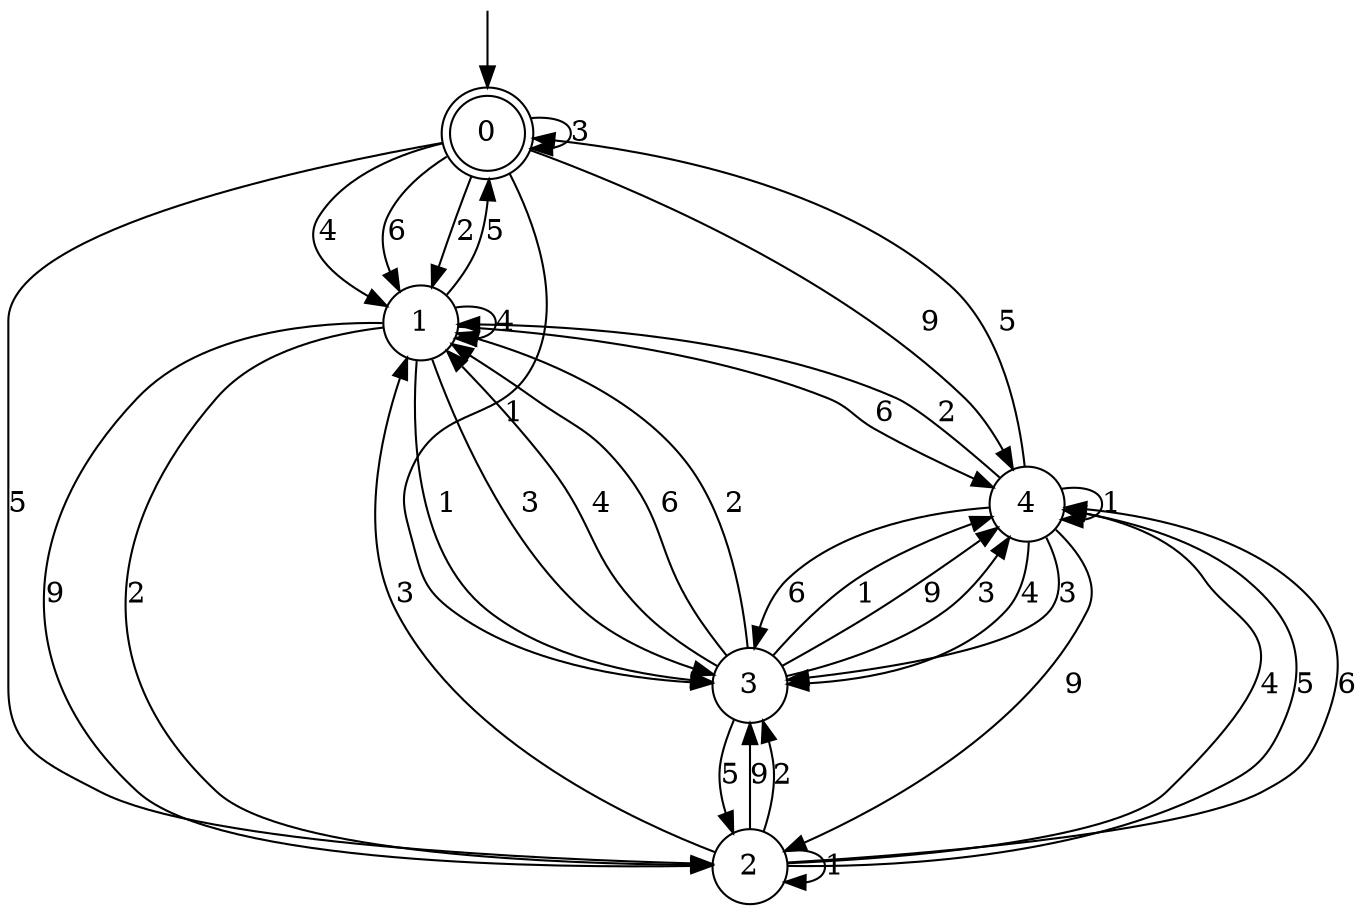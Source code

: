 digraph g {

	s0 [shape="doublecircle" label="0"];
	s1 [shape="circle" label="1"];
	s2 [shape="circle" label="2"];
	s3 [shape="circle" label="3"];
	s4 [shape="circle" label="4"];
	s0 -> s1 [label="4"];
	s0 -> s2 [label="5"];
	s0 -> s1 [label="6"];
	s0 -> s3 [label="1"];
	s0 -> s4 [label="9"];
	s0 -> s1 [label="2"];
	s0 -> s0 [label="3"];
	s1 -> s1 [label="4"];
	s1 -> s0 [label="5"];
	s1 -> s4 [label="6"];
	s1 -> s3 [label="1"];
	s1 -> s2 [label="9"];
	s1 -> s2 [label="2"];
	s1 -> s3 [label="3"];
	s2 -> s4 [label="4"];
	s2 -> s4 [label="5"];
	s2 -> s4 [label="6"];
	s2 -> s2 [label="1"];
	s2 -> s3 [label="9"];
	s2 -> s3 [label="2"];
	s2 -> s1 [label="3"];
	s3 -> s1 [label="4"];
	s3 -> s2 [label="5"];
	s3 -> s1 [label="6"];
	s3 -> s4 [label="1"];
	s3 -> s4 [label="9"];
	s3 -> s1 [label="2"];
	s3 -> s4 [label="3"];
	s4 -> s3 [label="4"];
	s4 -> s0 [label="5"];
	s4 -> s3 [label="6"];
	s4 -> s4 [label="1"];
	s4 -> s2 [label="9"];
	s4 -> s1 [label="2"];
	s4 -> s3 [label="3"];

__start0 [label="" shape="none" width="0" height="0"];
__start0 -> s0;

}
